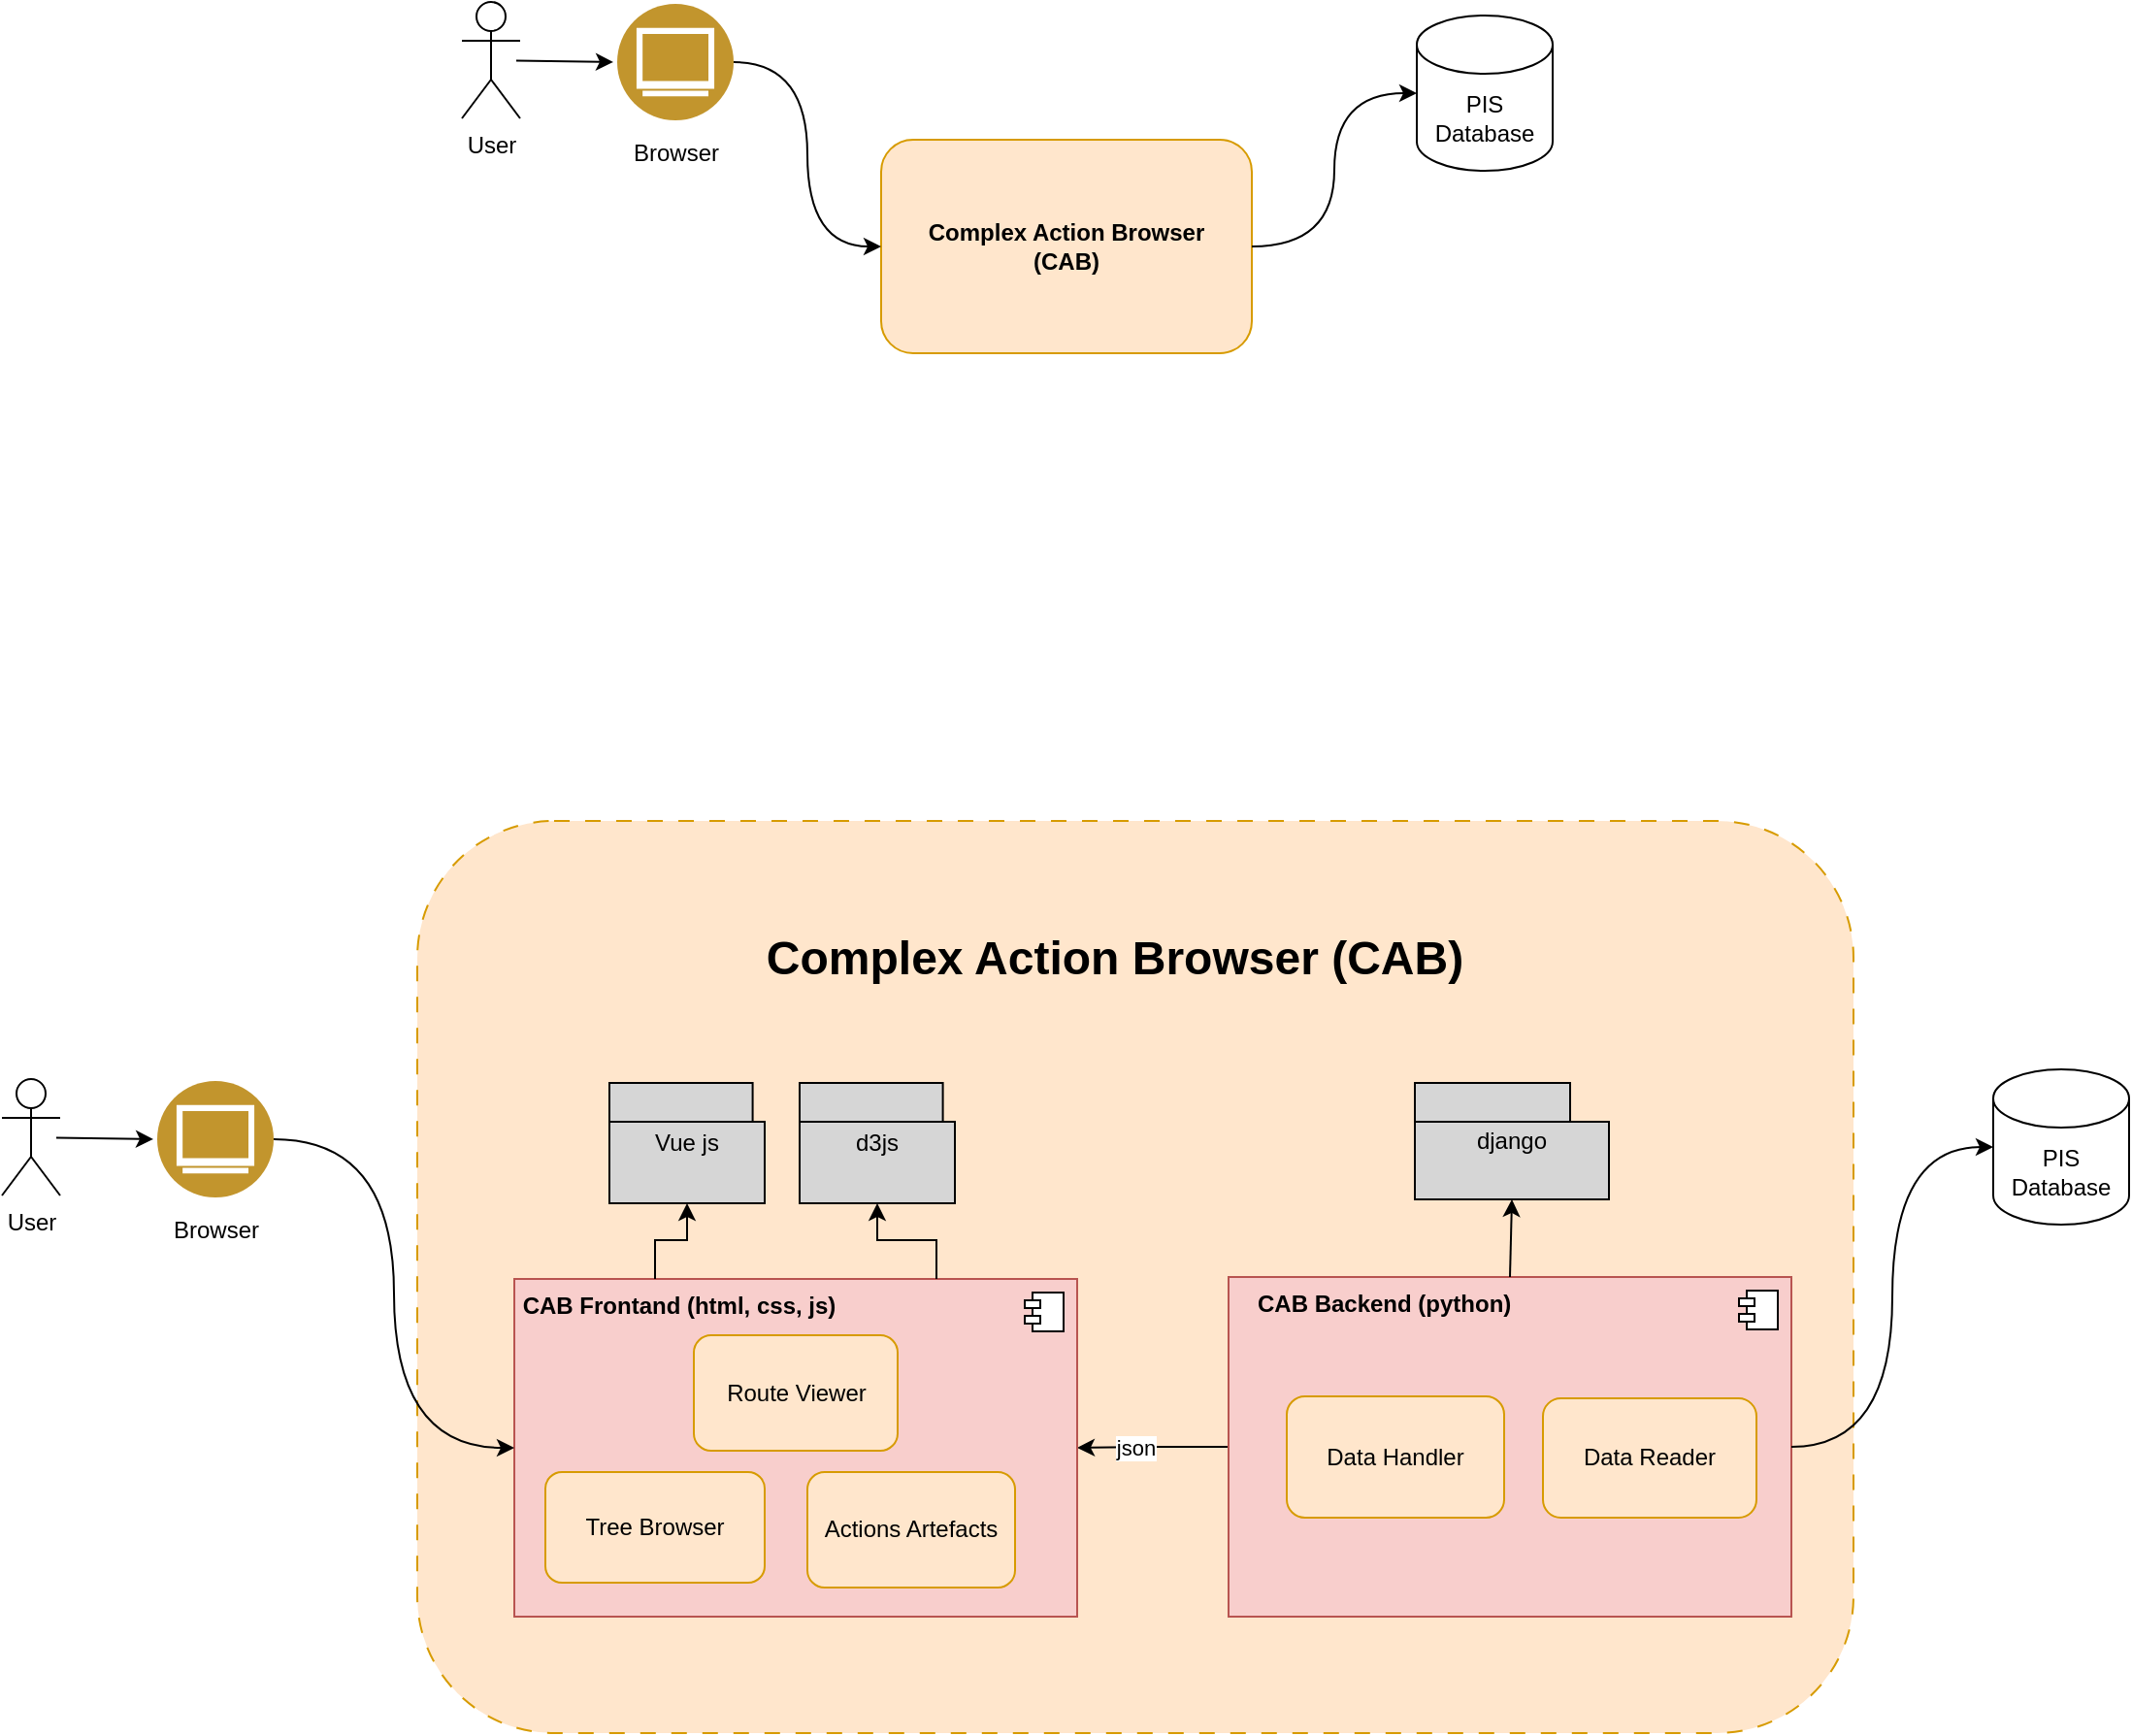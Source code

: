 <mxfile version="24.6.2" type="github">
  <diagram name="Page-1" id="_ugNggZg4IDgyvCS1Ues">
    <mxGraphModel dx="1434" dy="866" grid="1" gridSize="10" guides="1" tooltips="1" connect="1" arrows="1" fold="1" page="1" pageScale="1" pageWidth="1654" pageHeight="1169" math="0" shadow="0">
      <root>
        <mxCell id="0" />
        <mxCell id="1" parent="0" />
        <mxCell id="se2u93l58Sgd2gG3cPSr-23" value="&lt;div style=&quot;&quot;&gt;&lt;br&gt;&lt;/div&gt;" style="rounded=1;whiteSpace=wrap;html=1;align=left;dashed=1;dashPattern=8 8;fillColor=#ffe6cc;strokeColor=#d79b00;" parent="1" vertex="1">
          <mxGeometry x="310" y="500" width="740" height="470" as="geometry" />
        </mxCell>
        <mxCell id="se2u93l58Sgd2gG3cPSr-4" value="&lt;b&gt;Complex Action Browser&lt;/b&gt;&lt;div&gt;&lt;b&gt;(CAB)&lt;/b&gt;&lt;/div&gt;" style="rounded=1;whiteSpace=wrap;html=1;fillColor=#ffe6cc;strokeColor=#d79b00;" parent="1" vertex="1">
          <mxGeometry x="549" y="149" width="191" height="110" as="geometry" />
        </mxCell>
        <mxCell id="se2u93l58Sgd2gG3cPSr-12" style="rounded=0;orthogonalLoop=1;jettySize=auto;html=1;entryX=0;entryY=0.5;entryDx=0;entryDy=0;" parent="1" edge="1">
          <mxGeometry relative="1" as="geometry">
            <mxPoint x="361" y="108.231" as="sourcePoint" />
            <mxPoint x="411" y="109" as="targetPoint" />
          </mxGeometry>
        </mxCell>
        <mxCell id="se2u93l58Sgd2gG3cPSr-5" value="User" style="shape=umlActor;verticalLabelPosition=bottom;verticalAlign=top;html=1;outlineConnect=0;" parent="1" vertex="1">
          <mxGeometry x="333" y="78" width="30" height="60" as="geometry" />
        </mxCell>
        <mxCell id="se2u93l58Sgd2gG3cPSr-7" value="PIS&lt;div&gt;Database&lt;/div&gt;" style="shape=cylinder3;whiteSpace=wrap;html=1;boundedLbl=1;backgroundOutline=1;size=15;" parent="1" vertex="1">
          <mxGeometry x="825" y="85" width="70" height="80" as="geometry" />
        </mxCell>
        <mxCell id="se2u93l58Sgd2gG3cPSr-14" style="edgeStyle=orthogonalEdgeStyle;rounded=0;orthogonalLoop=1;jettySize=auto;html=1;entryX=0;entryY=0.5;entryDx=0;entryDy=0;curved=1;" parent="1" source="se2u93l58Sgd2gG3cPSr-9" target="se2u93l58Sgd2gG3cPSr-4" edge="1">
          <mxGeometry relative="1" as="geometry" />
        </mxCell>
        <mxCell id="se2u93l58Sgd2gG3cPSr-9" value="Browser" style="image;aspect=fixed;perimeter=ellipsePerimeter;html=1;align=center;shadow=0;dashed=0;fontColor=#000000;labelBackgroundColor=default;fontSize=12;spacingTop=3;image=img/lib/ibm/users/browser.svg;" parent="1" vertex="1">
          <mxGeometry x="413" y="79" width="60" height="60" as="geometry" />
        </mxCell>
        <mxCell id="se2u93l58Sgd2gG3cPSr-13" style="edgeStyle=orthogonalEdgeStyle;rounded=0;orthogonalLoop=1;jettySize=auto;html=1;entryX=0;entryY=0.5;entryDx=0;entryDy=0;entryPerimeter=0;curved=1;" parent="1" source="se2u93l58Sgd2gG3cPSr-4" target="se2u93l58Sgd2gG3cPSr-7" edge="1">
          <mxGeometry relative="1" as="geometry" />
        </mxCell>
        <mxCell id="se2u93l58Sgd2gG3cPSr-34" style="edgeStyle=orthogonalEdgeStyle;rounded=0;orthogonalLoop=1;jettySize=auto;html=1;exitX=0;exitY=0.5;exitDx=0;exitDy=0;entryX=1;entryY=0.5;entryDx=0;entryDy=0;" parent="1" source="se2u93l58Sgd2gG3cPSr-16" target="se2u93l58Sgd2gG3cPSr-24" edge="1">
          <mxGeometry relative="1" as="geometry">
            <mxPoint x="719.91" y="802.07" as="sourcePoint" />
            <mxPoint x="658" y="803" as="targetPoint" />
          </mxGeometry>
        </mxCell>
        <mxCell id="se2u93l58Sgd2gG3cPSr-35" value="json" style="edgeLabel;html=1;align=center;verticalAlign=middle;resizable=0;points=[];" parent="se2u93l58Sgd2gG3cPSr-34" vertex="1" connectable="0">
          <mxGeometry x="0.242" relative="1" as="geometry">
            <mxPoint as="offset" />
          </mxGeometry>
        </mxCell>
        <mxCell id="se2u93l58Sgd2gG3cPSr-16" value="" style="html=1;dropTarget=0;whiteSpace=wrap;fillColor=#f8cecc;strokeColor=#b85450;" parent="1" vertex="1">
          <mxGeometry x="728" y="735" width="290" height="175" as="geometry" />
        </mxCell>
        <mxCell id="se2u93l58Sgd2gG3cPSr-17" value="" style="shape=module;jettyWidth=8;jettyHeight=4;" parent="se2u93l58Sgd2gG3cPSr-16" vertex="1">
          <mxGeometry x="1" width="20" height="20" relative="1" as="geometry">
            <mxPoint x="-27" y="7" as="offset" />
          </mxGeometry>
        </mxCell>
        <mxCell id="se2u93l58Sgd2gG3cPSr-18" value="django" style="shape=folder;tabWidth=80;tabHeight=20;tabPosition=left;html=1;whiteSpace=wrap;align=center;fillColor=#D6D6D6;" parent="1" vertex="1">
          <mxGeometry x="824" y="635" width="100" height="60" as="geometry" />
        </mxCell>
        <mxCell id="se2u93l58Sgd2gG3cPSr-19" style="rounded=0;orthogonalLoop=1;jettySize=auto;html=1;exitX=0.5;exitY=0;exitDx=0;exitDy=0;entryX=0.5;entryY=1;entryDx=0;entryDy=0;entryPerimeter=0;" parent="1" source="se2u93l58Sgd2gG3cPSr-16" target="se2u93l58Sgd2gG3cPSr-18" edge="1">
          <mxGeometry relative="1" as="geometry" />
        </mxCell>
        <mxCell id="se2u93l58Sgd2gG3cPSr-20" value="PIS&lt;div&gt;Database&lt;/div&gt;" style="shape=cylinder3;whiteSpace=wrap;html=1;boundedLbl=1;backgroundOutline=1;size=15;" parent="1" vertex="1">
          <mxGeometry x="1122" y="628" width="70" height="80" as="geometry" />
        </mxCell>
        <mxCell id="se2u93l58Sgd2gG3cPSr-22" style="edgeStyle=orthogonalEdgeStyle;rounded=0;orthogonalLoop=1;jettySize=auto;html=1;exitX=1;exitY=0.5;exitDx=0;exitDy=0;entryX=0;entryY=0.5;entryDx=0;entryDy=0;entryPerimeter=0;curved=1;" parent="1" source="se2u93l58Sgd2gG3cPSr-16" target="se2u93l58Sgd2gG3cPSr-20" edge="1">
          <mxGeometry relative="1" as="geometry" />
        </mxCell>
        <mxCell id="se2u93l58Sgd2gG3cPSr-24" value="" style="html=1;dropTarget=0;whiteSpace=wrap;fillColor=#f8cecc;strokeColor=#b85450;" parent="1" vertex="1">
          <mxGeometry x="360" y="736" width="290" height="174" as="geometry" />
        </mxCell>
        <mxCell id="se2u93l58Sgd2gG3cPSr-25" value="" style="shape=module;jettyWidth=8;jettyHeight=4;" parent="se2u93l58Sgd2gG3cPSr-24" vertex="1">
          <mxGeometry x="1" width="20" height="20" relative="1" as="geometry">
            <mxPoint x="-27" y="7" as="offset" />
          </mxGeometry>
        </mxCell>
        <mxCell id="se2u93l58Sgd2gG3cPSr-36" value="Vue js" style="shape=folder;tabWidth=80;tabHeight=20;tabPosition=left;html=1;whiteSpace=wrap;align=center;fillColor=#D6D6D6;" parent="1" vertex="1">
          <mxGeometry x="409" y="635" width="80" height="62" as="geometry" />
        </mxCell>
        <mxCell id="se2u93l58Sgd2gG3cPSr-37" value="d3js" style="shape=folder;tabWidth=80;tabHeight=20;tabPosition=left;html=1;whiteSpace=wrap;align=center;fillColor=#D6D6D6;" parent="1" vertex="1">
          <mxGeometry x="507" y="635" width="80" height="62" as="geometry" />
        </mxCell>
        <mxCell id="se2u93l58Sgd2gG3cPSr-38" style="edgeStyle=orthogonalEdgeStyle;rounded=0;orthogonalLoop=1;jettySize=auto;html=1;exitX=0.25;exitY=0;exitDx=0;exitDy=0;entryX=0.5;entryY=1;entryDx=0;entryDy=0;entryPerimeter=0;" parent="1" source="se2u93l58Sgd2gG3cPSr-24" target="se2u93l58Sgd2gG3cPSr-36" edge="1">
          <mxGeometry relative="1" as="geometry" />
        </mxCell>
        <mxCell id="se2u93l58Sgd2gG3cPSr-39" style="edgeStyle=orthogonalEdgeStyle;rounded=0;orthogonalLoop=1;jettySize=auto;html=1;exitX=0.75;exitY=0;exitDx=0;exitDy=0;entryX=0.5;entryY=1;entryDx=0;entryDy=0;entryPerimeter=0;" parent="1" source="se2u93l58Sgd2gG3cPSr-24" target="se2u93l58Sgd2gG3cPSr-37" edge="1">
          <mxGeometry relative="1" as="geometry" />
        </mxCell>
        <mxCell id="se2u93l58Sgd2gG3cPSr-40" style="rounded=0;orthogonalLoop=1;jettySize=auto;html=1;entryX=0;entryY=0.5;entryDx=0;entryDy=0;" parent="1" edge="1">
          <mxGeometry relative="1" as="geometry">
            <mxPoint x="124" y="663.231" as="sourcePoint" />
            <mxPoint x="174" y="664" as="targetPoint" />
          </mxGeometry>
        </mxCell>
        <mxCell id="se2u93l58Sgd2gG3cPSr-41" value="User" style="shape=umlActor;verticalLabelPosition=bottom;verticalAlign=top;html=1;outlineConnect=0;" parent="1" vertex="1">
          <mxGeometry x="96" y="633" width="30" height="60" as="geometry" />
        </mxCell>
        <mxCell id="se2u93l58Sgd2gG3cPSr-44" style="edgeStyle=orthogonalEdgeStyle;rounded=0;orthogonalLoop=1;jettySize=auto;html=1;entryX=0;entryY=0.5;entryDx=0;entryDy=0;curved=1;" parent="1" source="se2u93l58Sgd2gG3cPSr-42" target="se2u93l58Sgd2gG3cPSr-24" edge="1">
          <mxGeometry relative="1" as="geometry" />
        </mxCell>
        <mxCell id="se2u93l58Sgd2gG3cPSr-42" value="Browser" style="image;aspect=fixed;perimeter=ellipsePerimeter;html=1;align=center;shadow=0;dashed=0;fontColor=#000000;labelBackgroundColor=default;fontSize=12;spacingTop=3;image=img/lib/ibm/users/browser.svg;" parent="1" vertex="1">
          <mxGeometry x="176" y="634" width="60" height="60" as="geometry" />
        </mxCell>
        <mxCell id="se2u93l58Sgd2gG3cPSr-46" value="Complex Action Browser (CAB)" style="text;strokeColor=none;fillColor=none;html=1;fontSize=24;fontStyle=1;verticalAlign=middle;align=center;" parent="1" vertex="1">
          <mxGeometry x="619" y="551" width="100" height="40" as="geometry" />
        </mxCell>
        <mxCell id="se2u93l58Sgd2gG3cPSr-49" value="CAB Backend&amp;nbsp;&lt;span style=&quot;background-color: initial;&quot;&gt;(python)&amp;nbsp;&lt;/span&gt;" style="text;html=1;align=center;verticalAlign=middle;whiteSpace=wrap;rounded=0;fontStyle=1" parent="1" vertex="1">
          <mxGeometry x="729" y="734" width="162" height="30" as="geometry" />
        </mxCell>
        <mxCell id="se2u93l58Sgd2gG3cPSr-52" value="Data Reader" style="rounded=1;whiteSpace=wrap;html=1;fillColor=#ffe6cc;strokeColor=#d79b00;" parent="1" vertex="1">
          <mxGeometry x="890" y="797.5" width="110" height="61.5" as="geometry" />
        </mxCell>
        <mxCell id="se2u93l58Sgd2gG3cPSr-53" value="Data Handler" style="rounded=1;whiteSpace=wrap;html=1;fillColor=#ffe6cc;strokeColor=#d79b00;" parent="1" vertex="1">
          <mxGeometry x="758" y="796.5" width="112" height="62.5" as="geometry" />
        </mxCell>
        <mxCell id="se2u93l58Sgd2gG3cPSr-54" value="&lt;span style=&quot;&quot;&gt;CAB Frontand&amp;nbsp;&lt;/span&gt;&lt;span style=&quot;background-color: initial;&quot;&gt;(html, css, js)&lt;/span&gt;" style="text;html=1;align=center;verticalAlign=middle;whiteSpace=wrap;rounded=0;fontStyle=1" parent="1" vertex="1">
          <mxGeometry x="360" y="735" width="170" height="30" as="geometry" />
        </mxCell>
        <mxCell id="se2u93l58Sgd2gG3cPSr-56" value="&lt;div&gt;Tree Browser&lt;/div&gt;" style="rounded=1;whiteSpace=wrap;html=1;fillColor=#ffe6cc;strokeColor=#d79b00;" parent="1" vertex="1">
          <mxGeometry x="376" y="835.5" width="113" height="57" as="geometry" />
        </mxCell>
        <mxCell id="se2u93l58Sgd2gG3cPSr-57" value="Actions Artefacts" style="rounded=1;whiteSpace=wrap;html=1;fillColor=#ffe6cc;strokeColor=#d79b00;" parent="1" vertex="1">
          <mxGeometry x="511" y="835.5" width="107" height="59.5" as="geometry" />
        </mxCell>
        <mxCell id="se2u93l58Sgd2gG3cPSr-58" value="Route Viewer" style="rounded=1;whiteSpace=wrap;html=1;fillColor=#ffe6cc;strokeColor=#d79b00;" parent="1" vertex="1">
          <mxGeometry x="452.5" y="765" width="105" height="59.5" as="geometry" />
        </mxCell>
      </root>
    </mxGraphModel>
  </diagram>
</mxfile>
